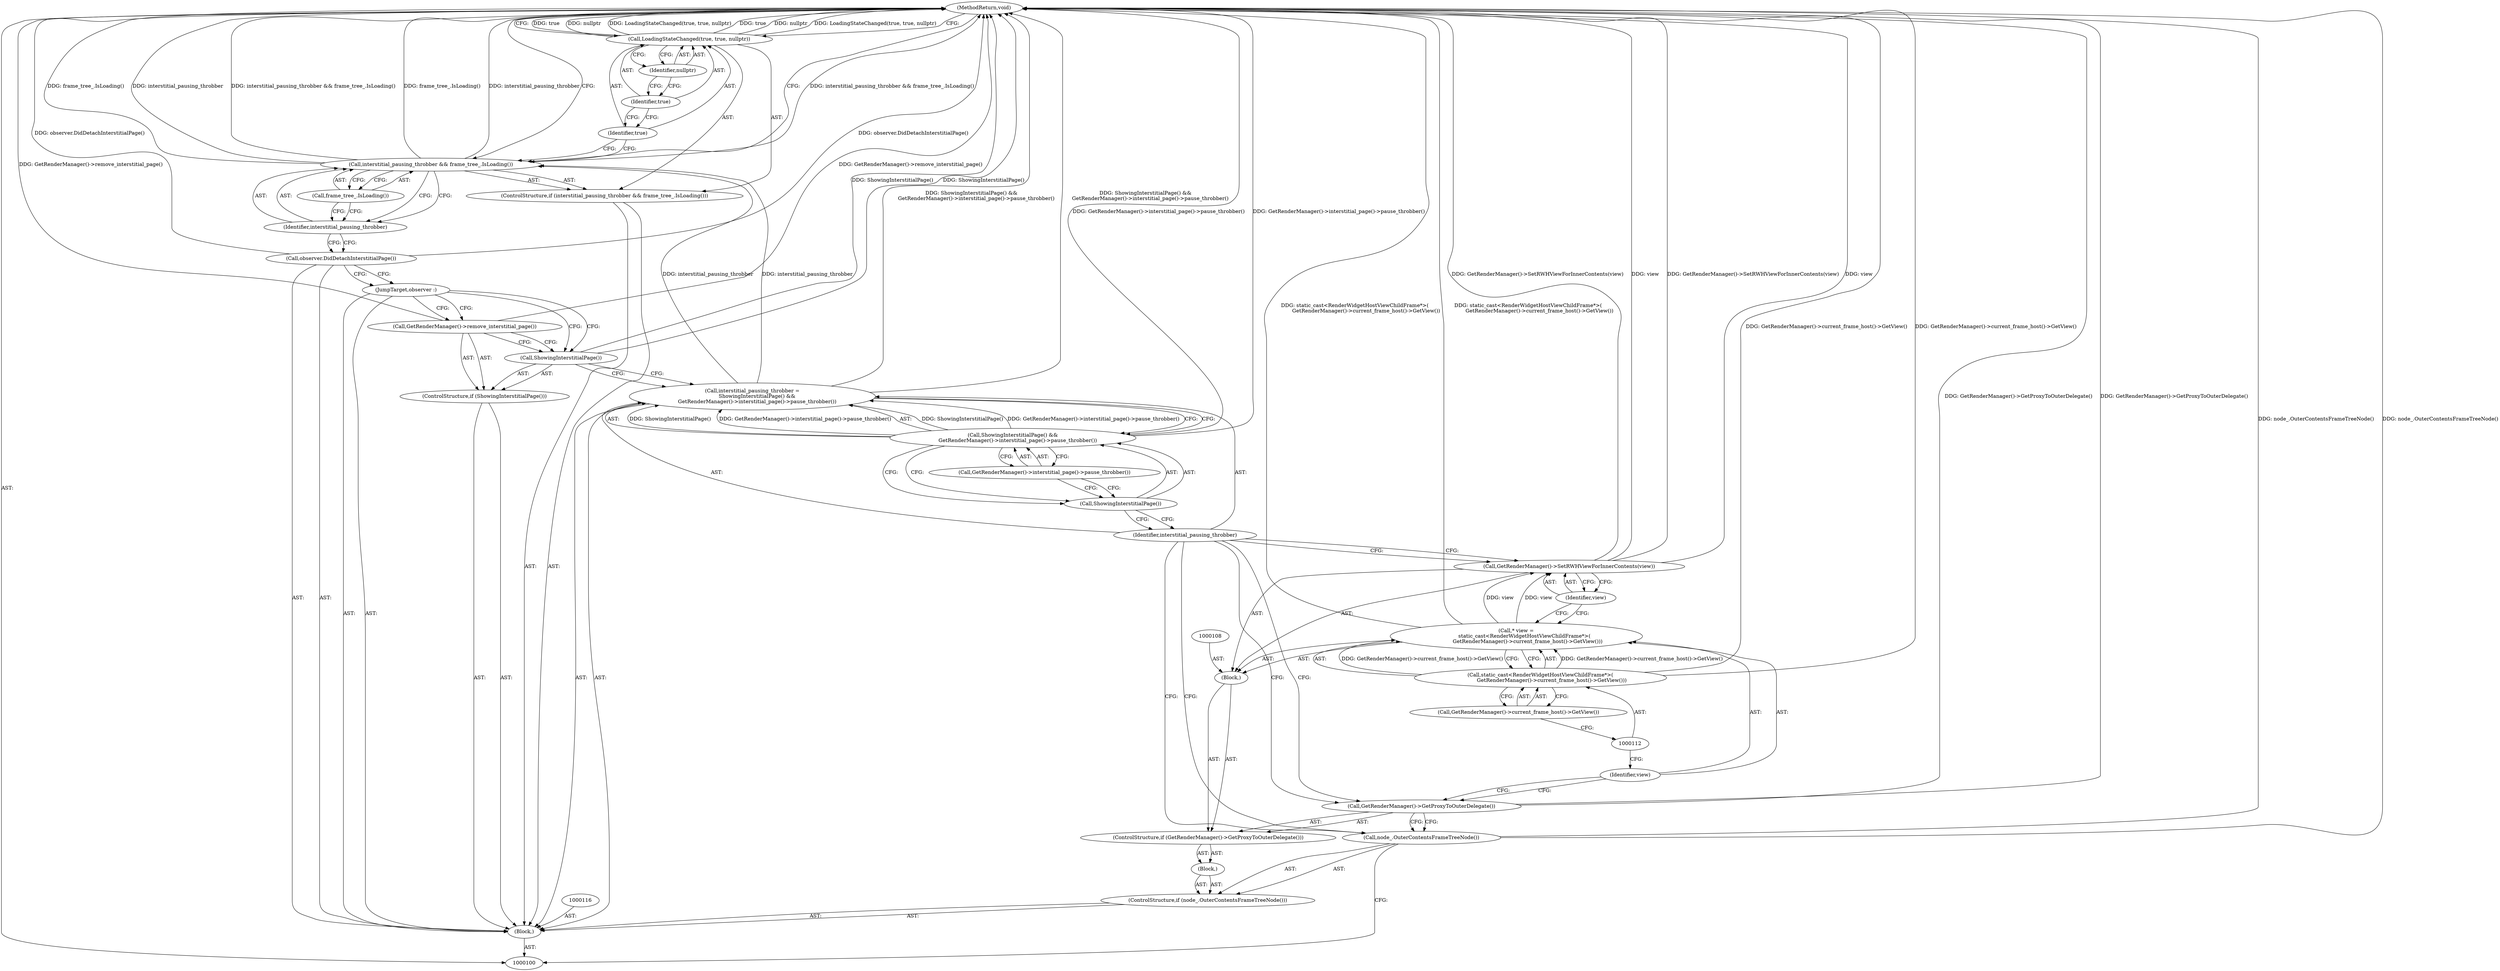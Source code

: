 digraph "1_Chrome_adca986a53b31b6da4cb22f8e755f6856daea89a_5" {
"1000135" [label="(MethodReturn,void)"];
"1000101" [label="(Block,)"];
"1000115" [label="(Identifier,view)"];
"1000114" [label="(Call,GetRenderManager()->SetRWHViewForInnerContents(view))"];
"1000117" [label="(Call,interstitial_pausing_throbber =\n      ShowingInterstitialPage() &&\n      GetRenderManager()->interstitial_page()->pause_throbber())"];
"1000118" [label="(Identifier,interstitial_pausing_throbber)"];
"1000119" [label="(Call,ShowingInterstitialPage() &&\n      GetRenderManager()->interstitial_page()->pause_throbber())"];
"1000120" [label="(Call,ShowingInterstitialPage())"];
"1000121" [label="(Call,GetRenderManager()->interstitial_page()->pause_throbber())"];
"1000122" [label="(ControlStructure,if (ShowingInterstitialPage()))"];
"1000123" [label="(Call,ShowingInterstitialPage())"];
"1000124" [label="(Call,GetRenderManager()->remove_interstitial_page())"];
"1000125" [label="(JumpTarget,observer :)"];
"1000102" [label="(ControlStructure,if (node_.OuterContentsFrameTreeNode()))"];
"1000104" [label="(Block,)"];
"1000103" [label="(Call,node_.OuterContentsFrameTreeNode())"];
"1000126" [label="(Call,observer.DidDetachInterstitialPage())"];
"1000127" [label="(ControlStructure,if (interstitial_pausing_throbber && frame_tree_.IsLoading()))"];
"1000130" [label="(Call,frame_tree_.IsLoading())"];
"1000128" [label="(Call,interstitial_pausing_throbber && frame_tree_.IsLoading())"];
"1000129" [label="(Identifier,interstitial_pausing_throbber)"];
"1000132" [label="(Identifier,true)"];
"1000133" [label="(Identifier,true)"];
"1000134" [label="(Identifier,nullptr)"];
"1000131" [label="(Call,LoadingStateChanged(true, true, nullptr))"];
"1000105" [label="(ControlStructure,if (GetRenderManager()->GetProxyToOuterDelegate()))"];
"1000106" [label="(Call,GetRenderManager()->GetProxyToOuterDelegate())"];
"1000109" [label="(Call,* view =\n          static_cast<RenderWidgetHostViewChildFrame*>(\n              GetRenderManager()->current_frame_host()->GetView()))"];
"1000110" [label="(Identifier,view)"];
"1000107" [label="(Block,)"];
"1000111" [label="(Call,static_cast<RenderWidgetHostViewChildFrame*>(\n              GetRenderManager()->current_frame_host()->GetView()))"];
"1000113" [label="(Call,GetRenderManager()->current_frame_host()->GetView())"];
"1000135" -> "1000100"  [label="AST: "];
"1000135" -> "1000131"  [label="CFG: "];
"1000135" -> "1000128"  [label="CFG: "];
"1000114" -> "1000135"  [label="DDG: GetRenderManager()->SetRWHViewForInnerContents(view)"];
"1000114" -> "1000135"  [label="DDG: view"];
"1000131" -> "1000135"  [label="DDG: true"];
"1000131" -> "1000135"  [label="DDG: nullptr"];
"1000131" -> "1000135"  [label="DDG: LoadingStateChanged(true, true, nullptr)"];
"1000111" -> "1000135"  [label="DDG: GetRenderManager()->current_frame_host()->GetView()"];
"1000128" -> "1000135"  [label="DDG: interstitial_pausing_throbber && frame_tree_.IsLoading()"];
"1000128" -> "1000135"  [label="DDG: frame_tree_.IsLoading()"];
"1000128" -> "1000135"  [label="DDG: interstitial_pausing_throbber"];
"1000117" -> "1000135"  [label="DDG: ShowingInterstitialPage() &&\n      GetRenderManager()->interstitial_page()->pause_throbber()"];
"1000109" -> "1000135"  [label="DDG: static_cast<RenderWidgetHostViewChildFrame*>(\n              GetRenderManager()->current_frame_host()->GetView())"];
"1000126" -> "1000135"  [label="DDG: observer.DidDetachInterstitialPage()"];
"1000123" -> "1000135"  [label="DDG: ShowingInterstitialPage()"];
"1000103" -> "1000135"  [label="DDG: node_.OuterContentsFrameTreeNode()"];
"1000119" -> "1000135"  [label="DDG: GetRenderManager()->interstitial_page()->pause_throbber()"];
"1000106" -> "1000135"  [label="DDG: GetRenderManager()->GetProxyToOuterDelegate()"];
"1000124" -> "1000135"  [label="DDG: GetRenderManager()->remove_interstitial_page()"];
"1000101" -> "1000100"  [label="AST: "];
"1000102" -> "1000101"  [label="AST: "];
"1000116" -> "1000101"  [label="AST: "];
"1000117" -> "1000101"  [label="AST: "];
"1000122" -> "1000101"  [label="AST: "];
"1000125" -> "1000101"  [label="AST: "];
"1000126" -> "1000101"  [label="AST: "];
"1000127" -> "1000101"  [label="AST: "];
"1000115" -> "1000114"  [label="AST: "];
"1000115" -> "1000109"  [label="CFG: "];
"1000114" -> "1000115"  [label="CFG: "];
"1000114" -> "1000107"  [label="AST: "];
"1000114" -> "1000115"  [label="CFG: "];
"1000115" -> "1000114"  [label="AST: "];
"1000118" -> "1000114"  [label="CFG: "];
"1000114" -> "1000135"  [label="DDG: GetRenderManager()->SetRWHViewForInnerContents(view)"];
"1000114" -> "1000135"  [label="DDG: view"];
"1000109" -> "1000114"  [label="DDG: view"];
"1000117" -> "1000101"  [label="AST: "];
"1000117" -> "1000119"  [label="CFG: "];
"1000118" -> "1000117"  [label="AST: "];
"1000119" -> "1000117"  [label="AST: "];
"1000123" -> "1000117"  [label="CFG: "];
"1000117" -> "1000135"  [label="DDG: ShowingInterstitialPage() &&\n      GetRenderManager()->interstitial_page()->pause_throbber()"];
"1000119" -> "1000117"  [label="DDG: ShowingInterstitialPage()"];
"1000119" -> "1000117"  [label="DDG: GetRenderManager()->interstitial_page()->pause_throbber()"];
"1000117" -> "1000128"  [label="DDG: interstitial_pausing_throbber"];
"1000118" -> "1000117"  [label="AST: "];
"1000118" -> "1000114"  [label="CFG: "];
"1000118" -> "1000106"  [label="CFG: "];
"1000118" -> "1000103"  [label="CFG: "];
"1000120" -> "1000118"  [label="CFG: "];
"1000119" -> "1000117"  [label="AST: "];
"1000119" -> "1000120"  [label="CFG: "];
"1000119" -> "1000121"  [label="CFG: "];
"1000120" -> "1000119"  [label="AST: "];
"1000121" -> "1000119"  [label="AST: "];
"1000117" -> "1000119"  [label="CFG: "];
"1000119" -> "1000135"  [label="DDG: GetRenderManager()->interstitial_page()->pause_throbber()"];
"1000119" -> "1000117"  [label="DDG: ShowingInterstitialPage()"];
"1000119" -> "1000117"  [label="DDG: GetRenderManager()->interstitial_page()->pause_throbber()"];
"1000120" -> "1000119"  [label="AST: "];
"1000120" -> "1000118"  [label="CFG: "];
"1000121" -> "1000120"  [label="CFG: "];
"1000119" -> "1000120"  [label="CFG: "];
"1000121" -> "1000119"  [label="AST: "];
"1000121" -> "1000120"  [label="CFG: "];
"1000119" -> "1000121"  [label="CFG: "];
"1000122" -> "1000101"  [label="AST: "];
"1000123" -> "1000122"  [label="AST: "];
"1000124" -> "1000122"  [label="AST: "];
"1000123" -> "1000122"  [label="AST: "];
"1000123" -> "1000117"  [label="CFG: "];
"1000124" -> "1000123"  [label="CFG: "];
"1000125" -> "1000123"  [label="CFG: "];
"1000123" -> "1000135"  [label="DDG: ShowingInterstitialPage()"];
"1000124" -> "1000122"  [label="AST: "];
"1000124" -> "1000123"  [label="CFG: "];
"1000125" -> "1000124"  [label="CFG: "];
"1000124" -> "1000135"  [label="DDG: GetRenderManager()->remove_interstitial_page()"];
"1000125" -> "1000101"  [label="AST: "];
"1000125" -> "1000124"  [label="CFG: "];
"1000125" -> "1000123"  [label="CFG: "];
"1000126" -> "1000125"  [label="CFG: "];
"1000102" -> "1000101"  [label="AST: "];
"1000103" -> "1000102"  [label="AST: "];
"1000104" -> "1000102"  [label="AST: "];
"1000104" -> "1000102"  [label="AST: "];
"1000105" -> "1000104"  [label="AST: "];
"1000103" -> "1000102"  [label="AST: "];
"1000103" -> "1000100"  [label="CFG: "];
"1000106" -> "1000103"  [label="CFG: "];
"1000118" -> "1000103"  [label="CFG: "];
"1000103" -> "1000135"  [label="DDG: node_.OuterContentsFrameTreeNode()"];
"1000126" -> "1000101"  [label="AST: "];
"1000126" -> "1000125"  [label="CFG: "];
"1000129" -> "1000126"  [label="CFG: "];
"1000126" -> "1000135"  [label="DDG: observer.DidDetachInterstitialPage()"];
"1000127" -> "1000101"  [label="AST: "];
"1000128" -> "1000127"  [label="AST: "];
"1000131" -> "1000127"  [label="AST: "];
"1000130" -> "1000128"  [label="AST: "];
"1000130" -> "1000129"  [label="CFG: "];
"1000128" -> "1000130"  [label="CFG: "];
"1000128" -> "1000127"  [label="AST: "];
"1000128" -> "1000129"  [label="CFG: "];
"1000128" -> "1000130"  [label="CFG: "];
"1000129" -> "1000128"  [label="AST: "];
"1000130" -> "1000128"  [label="AST: "];
"1000132" -> "1000128"  [label="CFG: "];
"1000135" -> "1000128"  [label="CFG: "];
"1000128" -> "1000135"  [label="DDG: interstitial_pausing_throbber && frame_tree_.IsLoading()"];
"1000128" -> "1000135"  [label="DDG: frame_tree_.IsLoading()"];
"1000128" -> "1000135"  [label="DDG: interstitial_pausing_throbber"];
"1000117" -> "1000128"  [label="DDG: interstitial_pausing_throbber"];
"1000129" -> "1000128"  [label="AST: "];
"1000129" -> "1000126"  [label="CFG: "];
"1000130" -> "1000129"  [label="CFG: "];
"1000128" -> "1000129"  [label="CFG: "];
"1000132" -> "1000131"  [label="AST: "];
"1000132" -> "1000128"  [label="CFG: "];
"1000133" -> "1000132"  [label="CFG: "];
"1000133" -> "1000131"  [label="AST: "];
"1000133" -> "1000132"  [label="CFG: "];
"1000134" -> "1000133"  [label="CFG: "];
"1000134" -> "1000131"  [label="AST: "];
"1000134" -> "1000133"  [label="CFG: "];
"1000131" -> "1000134"  [label="CFG: "];
"1000131" -> "1000127"  [label="AST: "];
"1000131" -> "1000134"  [label="CFG: "];
"1000132" -> "1000131"  [label="AST: "];
"1000133" -> "1000131"  [label="AST: "];
"1000134" -> "1000131"  [label="AST: "];
"1000135" -> "1000131"  [label="CFG: "];
"1000131" -> "1000135"  [label="DDG: true"];
"1000131" -> "1000135"  [label="DDG: nullptr"];
"1000131" -> "1000135"  [label="DDG: LoadingStateChanged(true, true, nullptr)"];
"1000105" -> "1000104"  [label="AST: "];
"1000106" -> "1000105"  [label="AST: "];
"1000107" -> "1000105"  [label="AST: "];
"1000106" -> "1000105"  [label="AST: "];
"1000106" -> "1000103"  [label="CFG: "];
"1000110" -> "1000106"  [label="CFG: "];
"1000118" -> "1000106"  [label="CFG: "];
"1000106" -> "1000135"  [label="DDG: GetRenderManager()->GetProxyToOuterDelegate()"];
"1000109" -> "1000107"  [label="AST: "];
"1000109" -> "1000111"  [label="CFG: "];
"1000110" -> "1000109"  [label="AST: "];
"1000111" -> "1000109"  [label="AST: "];
"1000115" -> "1000109"  [label="CFG: "];
"1000109" -> "1000135"  [label="DDG: static_cast<RenderWidgetHostViewChildFrame*>(\n              GetRenderManager()->current_frame_host()->GetView())"];
"1000111" -> "1000109"  [label="DDG: GetRenderManager()->current_frame_host()->GetView()"];
"1000109" -> "1000114"  [label="DDG: view"];
"1000110" -> "1000109"  [label="AST: "];
"1000110" -> "1000106"  [label="CFG: "];
"1000112" -> "1000110"  [label="CFG: "];
"1000107" -> "1000105"  [label="AST: "];
"1000108" -> "1000107"  [label="AST: "];
"1000109" -> "1000107"  [label="AST: "];
"1000114" -> "1000107"  [label="AST: "];
"1000111" -> "1000109"  [label="AST: "];
"1000111" -> "1000113"  [label="CFG: "];
"1000112" -> "1000111"  [label="AST: "];
"1000113" -> "1000111"  [label="AST: "];
"1000109" -> "1000111"  [label="CFG: "];
"1000111" -> "1000135"  [label="DDG: GetRenderManager()->current_frame_host()->GetView()"];
"1000111" -> "1000109"  [label="DDG: GetRenderManager()->current_frame_host()->GetView()"];
"1000113" -> "1000111"  [label="AST: "];
"1000113" -> "1000112"  [label="CFG: "];
"1000111" -> "1000113"  [label="CFG: "];
}
